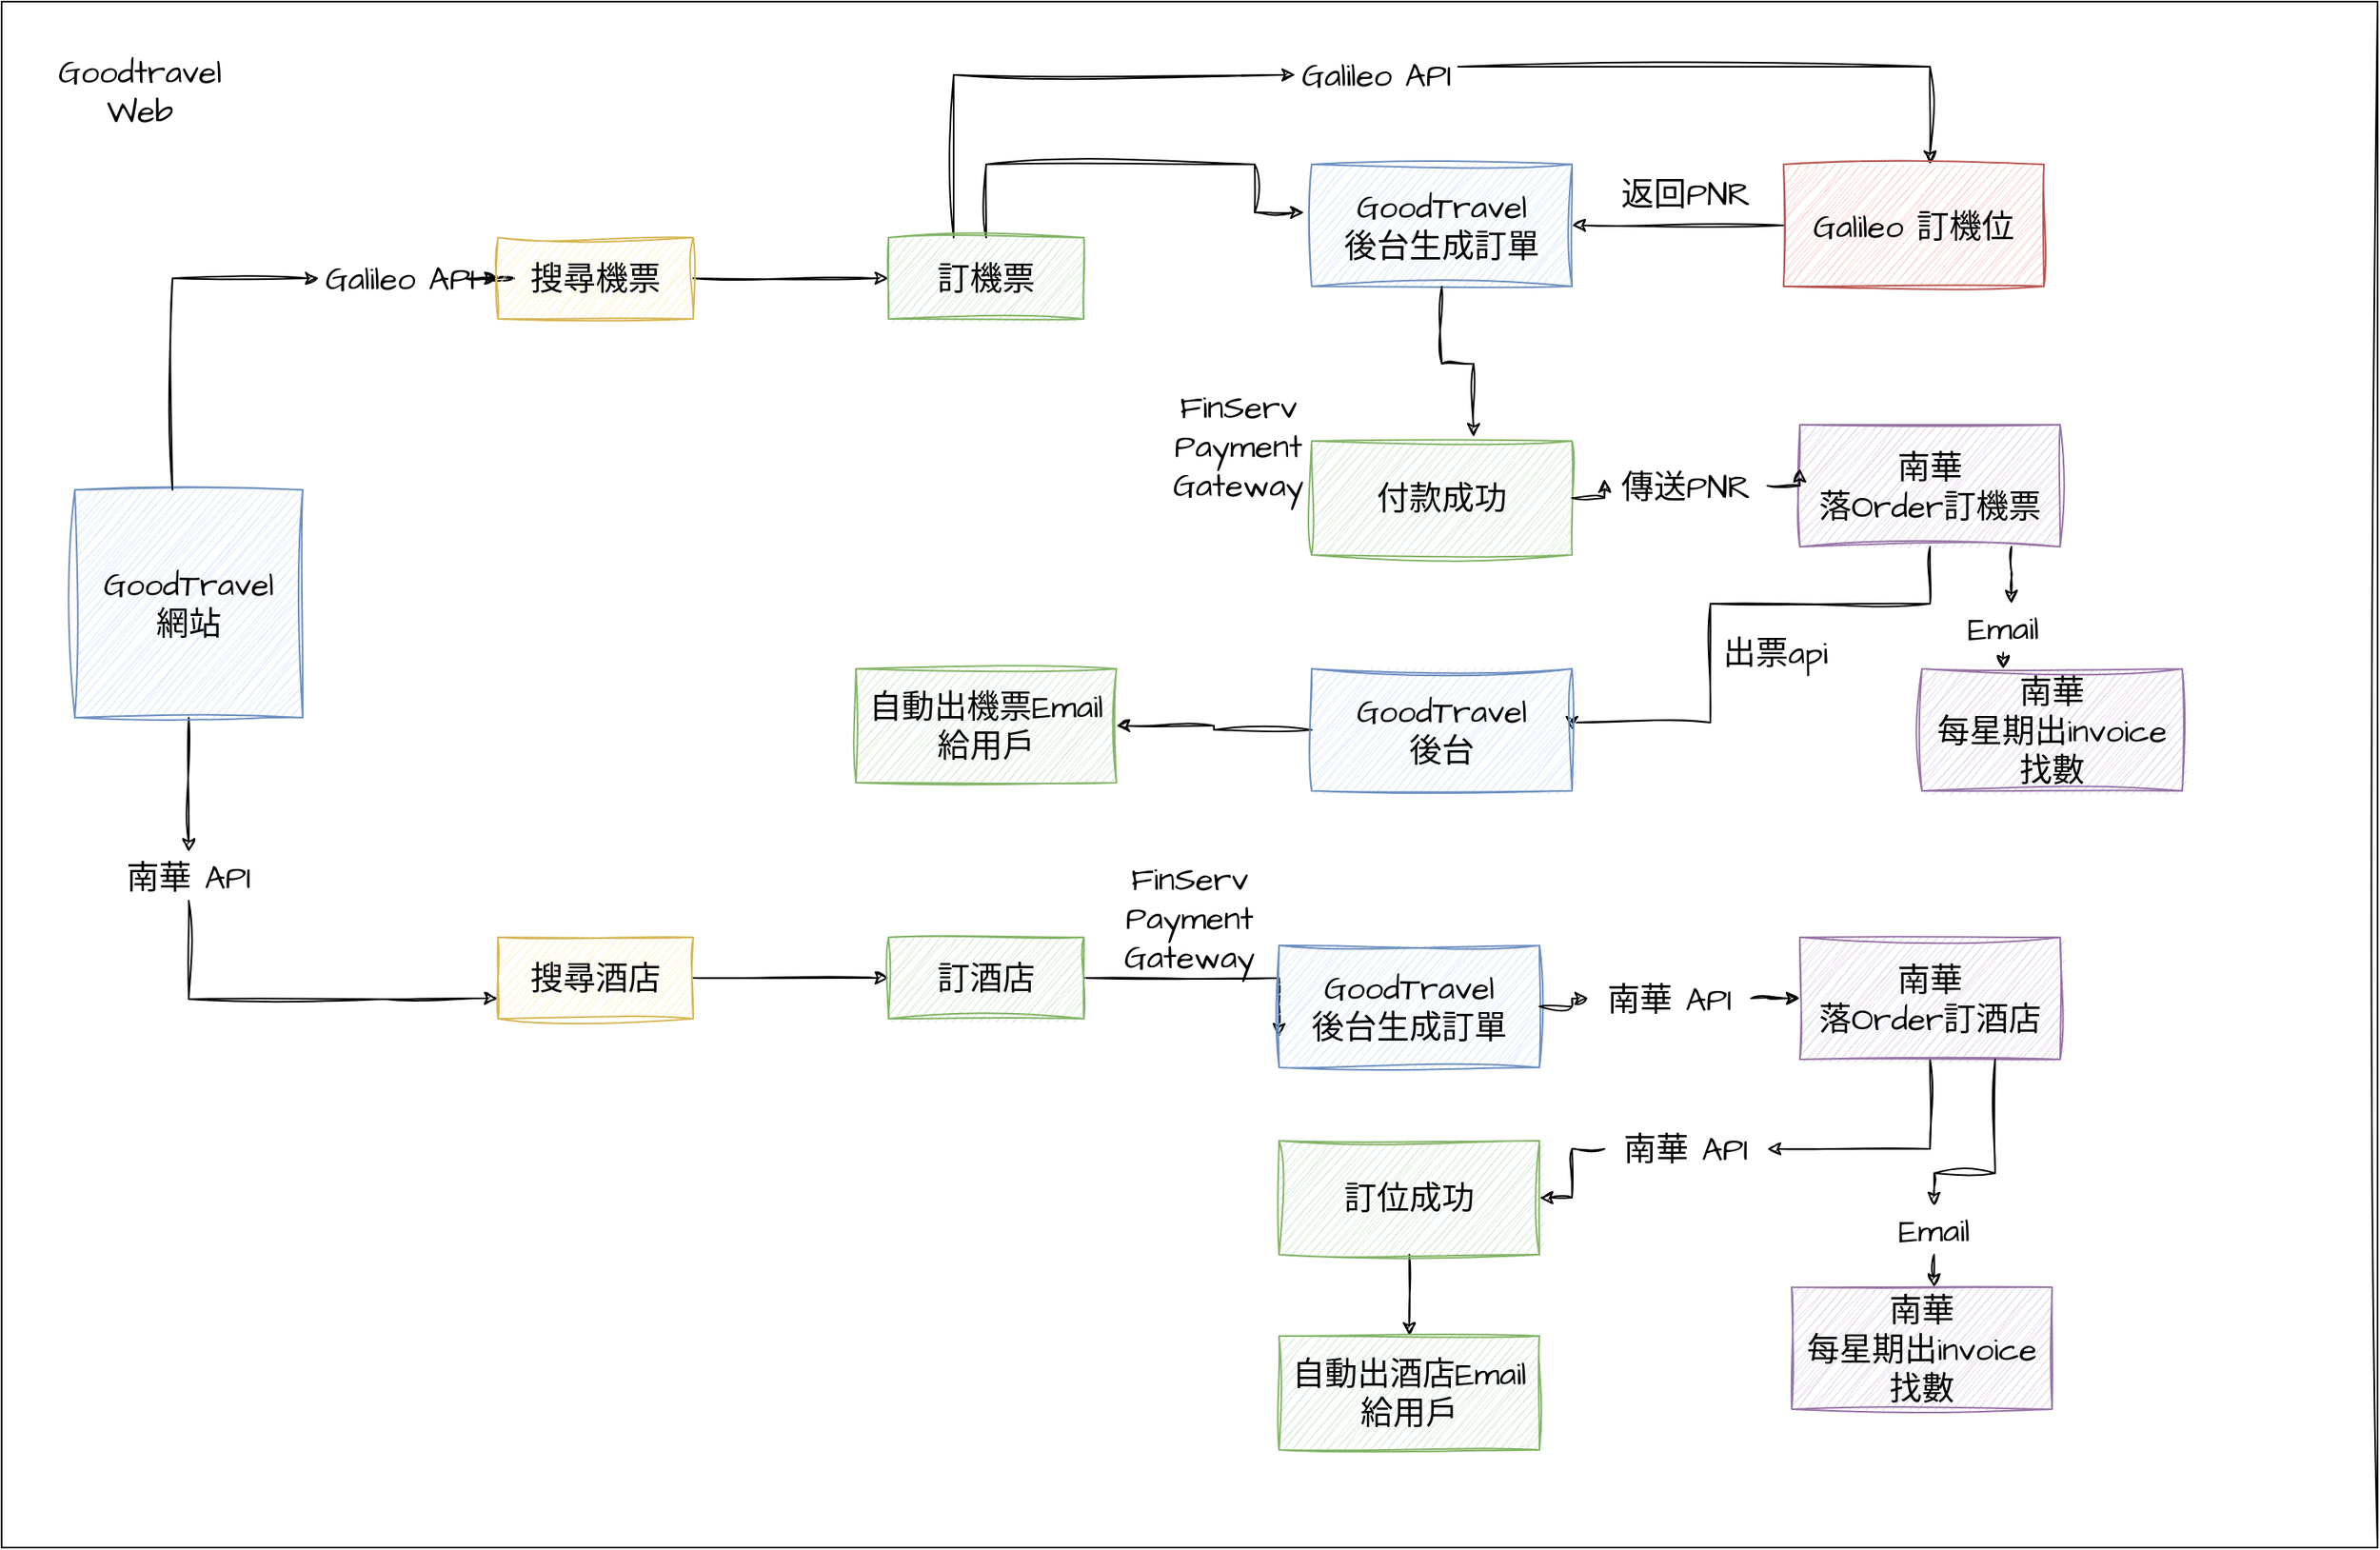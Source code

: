<mxfile version="22.1.3" type="github">
  <diagram name="Page-1" id="SrOD3sqG6qAQk4lOOv39">
    <mxGraphModel dx="2230" dy="1373" grid="1" gridSize="10" guides="1" tooltips="1" connect="1" arrows="1" fold="1" page="1" pageScale="1" pageWidth="850" pageHeight="1100" math="0" shadow="0">
      <root>
        <mxCell id="0" />
        <mxCell id="1" parent="0" />
        <mxCell id="_T38tnK4JkUB8tug089S-83" value="" style="rounded=0;whiteSpace=wrap;html=1;sketch=1;hachureGap=4;jiggle=2;curveFitting=1;fontFamily=Architects Daughter;fontSource=https%3A%2F%2Ffonts.googleapis.com%2Fcss%3Ffamily%3DArchitects%2BDaughter;fontSize=20;" parent="1" vertex="1">
          <mxGeometry x="15" y="50" width="1460" height="950" as="geometry" />
        </mxCell>
        <mxCell id="_T38tnK4JkUB8tug089S-3" style="edgeStyle=orthogonalEdgeStyle;rounded=0;sketch=1;hachureGap=4;jiggle=2;curveFitting=1;orthogonalLoop=1;jettySize=auto;html=1;fontFamily=Architects Daughter;fontSource=https%3A%2F%2Ffonts.googleapis.com%2Fcss%3Ffamily%3DArchitects%2BDaughter;fontSize=16;" parent="1" source="_T38tnK4JkUB8tug089S-4" target="_T38tnK4JkUB8tug089S-2" edge="1">
          <mxGeometry relative="1" as="geometry" />
        </mxCell>
        <mxCell id="_T38tnK4JkUB8tug089S-36" style="edgeStyle=orthogonalEdgeStyle;rounded=0;sketch=1;hachureGap=4;jiggle=2;curveFitting=1;orthogonalLoop=1;jettySize=auto;html=1;entryX=0;entryY=0.75;entryDx=0;entryDy=0;fontFamily=Architects Daughter;fontSource=https%3A%2F%2Ffonts.googleapis.com%2Fcss%3Ffamily%3DArchitects%2BDaughter;fontSize=16;" parent="1" source="_T38tnK4JkUB8tug089S-38" target="_T38tnK4JkUB8tug089S-35" edge="1">
          <mxGeometry relative="1" as="geometry">
            <Array as="points">
              <mxPoint x="130" y="663" />
              <mxPoint x="250" y="663" />
            </Array>
          </mxGeometry>
        </mxCell>
        <mxCell id="_T38tnK4JkUB8tug089S-82" style="edgeStyle=orthogonalEdgeStyle;rounded=0;sketch=1;hachureGap=4;jiggle=2;curveFitting=1;orthogonalLoop=1;jettySize=auto;html=1;fontFamily=Architects Daughter;fontSource=https%3A%2F%2Ffonts.googleapis.com%2Fcss%3Ffamily%3DArchitects%2BDaughter;fontSize=16;" parent="1" source="_T38tnK4JkUB8tug089S-1" target="_T38tnK4JkUB8tug089S-38" edge="1">
          <mxGeometry relative="1" as="geometry" />
        </mxCell>
        <mxCell id="_T38tnK4JkUB8tug089S-1" value="GoodTravel&lt;br&gt;網站" style="rounded=0;whiteSpace=wrap;html=1;sketch=1;hachureGap=4;jiggle=2;curveFitting=1;fontFamily=Architects Daughter;fontSource=https%3A%2F%2Ffonts.googleapis.com%2Fcss%3Ffamily%3DArchitects%2BDaughter;fontSize=20;fillColor=#dae8fc;strokeColor=#6c8ebf;" parent="1" vertex="1">
          <mxGeometry x="60" y="350" width="140" height="140" as="geometry" />
        </mxCell>
        <mxCell id="_T38tnK4JkUB8tug089S-6" style="edgeStyle=orthogonalEdgeStyle;rounded=0;sketch=1;hachureGap=4;jiggle=2;curveFitting=1;orthogonalLoop=1;jettySize=auto;html=1;entryX=0;entryY=0.5;entryDx=0;entryDy=0;fontFamily=Architects Daughter;fontSource=https%3A%2F%2Ffonts.googleapis.com%2Fcss%3Ffamily%3DArchitects%2BDaughter;fontSize=16;" parent="1" source="_T38tnK4JkUB8tug089S-2" target="_T38tnK4JkUB8tug089S-5" edge="1">
          <mxGeometry relative="1" as="geometry" />
        </mxCell>
        <mxCell id="_T38tnK4JkUB8tug089S-2" value="搜尋機票" style="rounded=0;whiteSpace=wrap;html=1;sketch=1;hachureGap=4;jiggle=2;curveFitting=1;fontFamily=Architects Daughter;fontSource=https%3A%2F%2Ffonts.googleapis.com%2Fcss%3Ffamily%3DArchitects%2BDaughter;fontSize=20;fillColor=#fff2cc;strokeColor=#d6b656;" parent="1" vertex="1">
          <mxGeometry x="320" y="195" width="120" height="50" as="geometry" />
        </mxCell>
        <mxCell id="_T38tnK4JkUB8tug089S-11" style="edgeStyle=orthogonalEdgeStyle;rounded=0;sketch=1;hachureGap=4;jiggle=2;curveFitting=1;orthogonalLoop=1;jettySize=auto;html=1;fontFamily=Architects Daughter;fontSource=https%3A%2F%2Ffonts.googleapis.com%2Fcss%3Ffamily%3DArchitects%2BDaughter;fontSize=16;entryX=-0.029;entryY=0.395;entryDx=0;entryDy=0;entryPerimeter=0;" parent="1" source="_T38tnK4JkUB8tug089S-5" edge="1" target="_T38tnK4JkUB8tug089S-12">
          <mxGeometry relative="1" as="geometry">
            <mxPoint x="800" y="220" as="targetPoint" />
            <Array as="points">
              <mxPoint x="620" y="150" />
              <mxPoint x="785" y="150" />
            </Array>
          </mxGeometry>
        </mxCell>
        <mxCell id="5ci3WktFbxMDCFuh7EF1-3" style="edgeStyle=orthogonalEdgeStyle;rounded=0;sketch=1;hachureGap=4;jiggle=2;curveFitting=1;orthogonalLoop=1;jettySize=auto;html=1;entryX=0;entryY=0.5;entryDx=0;entryDy=0;fontFamily=Architects Daughter;fontSource=https%3A%2F%2Ffonts.googleapis.com%2Fcss%3Ffamily%3DArchitects%2BDaughter;fontSize=16;" edge="1" parent="1" source="_T38tnK4JkUB8tug089S-5" target="_T38tnK4JkUB8tug089S-15">
          <mxGeometry relative="1" as="geometry">
            <Array as="points">
              <mxPoint x="600" y="95" />
            </Array>
          </mxGeometry>
        </mxCell>
        <mxCell id="_T38tnK4JkUB8tug089S-5" value="訂機票" style="rounded=0;whiteSpace=wrap;html=1;sketch=1;hachureGap=4;jiggle=2;curveFitting=1;fontFamily=Architects Daughter;fontSource=https%3A%2F%2Ffonts.googleapis.com%2Fcss%3Ffamily%3DArchitects%2BDaughter;fontSize=20;fillColor=#d5e8d4;strokeColor=#82b366;" parent="1" vertex="1">
          <mxGeometry x="560" y="195" width="120" height="50" as="geometry" />
        </mxCell>
        <mxCell id="_T38tnK4JkUB8tug089S-7" value="FinServ Payment Gateway" style="text;html=1;strokeColor=none;fillColor=none;align=center;verticalAlign=middle;whiteSpace=wrap;rounded=0;fontSize=20;fontFamily=Architects Daughter;" parent="1" vertex="1">
          <mxGeometry x="700" y="282.5" width="150" height="80" as="geometry" />
        </mxCell>
        <mxCell id="_T38tnK4JkUB8tug089S-50" style="edgeStyle=orthogonalEdgeStyle;rounded=0;sketch=1;hachureGap=4;jiggle=2;curveFitting=1;orthogonalLoop=1;jettySize=auto;html=1;fontFamily=Architects Daughter;fontSource=https%3A%2F%2Ffonts.googleapis.com%2Fcss%3Ffamily%3DArchitects%2BDaughter;fontSize=16;" parent="1" source="_T38tnK4JkUB8tug089S-15" target="_T38tnK4JkUB8tug089S-13" edge="1">
          <mxGeometry relative="1" as="geometry">
            <Array as="points">
              <mxPoint x="1200" y="90" />
            </Array>
          </mxGeometry>
        </mxCell>
        <mxCell id="_T38tnK4JkUB8tug089S-12" value="GoodTravel&lt;br&gt;後台生成訂單" style="rounded=0;whiteSpace=wrap;html=1;sketch=1;hachureGap=4;jiggle=2;curveFitting=1;fontFamily=Architects Daughter;fontSource=https%3A%2F%2Ffonts.googleapis.com%2Fcss%3Ffamily%3DArchitects%2BDaughter;fontSize=20;fillColor=#dae8fc;strokeColor=#6c8ebf;" parent="1" vertex="1">
          <mxGeometry x="820" y="150" width="160" height="75" as="geometry" />
        </mxCell>
        <mxCell id="5ci3WktFbxMDCFuh7EF1-5" style="edgeStyle=orthogonalEdgeStyle;rounded=0;sketch=1;hachureGap=4;jiggle=2;curveFitting=1;orthogonalLoop=1;jettySize=auto;html=1;fontFamily=Architects Daughter;fontSource=https%3A%2F%2Ffonts.googleapis.com%2Fcss%3Ffamily%3DArchitects%2BDaughter;fontSize=16;" edge="1" parent="1" source="_T38tnK4JkUB8tug089S-13" target="_T38tnK4JkUB8tug089S-12">
          <mxGeometry relative="1" as="geometry" />
        </mxCell>
        <mxCell id="_T38tnK4JkUB8tug089S-13" value="Galileo 訂機位" style="rounded=0;whiteSpace=wrap;html=1;sketch=1;hachureGap=4;jiggle=2;curveFitting=1;fontFamily=Architects Daughter;fontSource=https%3A%2F%2Ffonts.googleapis.com%2Fcss%3Ffamily%3DArchitects%2BDaughter;fontSize=20;fillColor=#f8cecc;strokeColor=#b85450;" parent="1" vertex="1">
          <mxGeometry x="1110" y="150" width="160" height="75" as="geometry" />
        </mxCell>
        <mxCell id="_T38tnK4JkUB8tug089S-23" value="自動出機票Email&lt;br&gt;給用戶" style="rounded=0;whiteSpace=wrap;html=1;sketch=1;hachureGap=4;jiggle=2;curveFitting=1;fontFamily=Architects Daughter;fontSource=https%3A%2F%2Ffonts.googleapis.com%2Fcss%3Ffamily%3DArchitects%2BDaughter;fontSize=20;fillColor=#d5e8d4;strokeColor=#82b366;" parent="1" vertex="1">
          <mxGeometry x="540" y="460" width="160" height="70" as="geometry" />
        </mxCell>
        <mxCell id="_T38tnK4JkUB8tug089S-25" style="edgeStyle=orthogonalEdgeStyle;rounded=0;sketch=1;hachureGap=4;jiggle=2;curveFitting=1;orthogonalLoop=1;jettySize=auto;html=1;exitX=0.5;exitY=1;exitDx=0;exitDy=0;fontFamily=Architects Daughter;fontSource=https%3A%2F%2Ffonts.googleapis.com%2Fcss%3Ffamily%3DArchitects%2BDaughter;fontSize=16;" parent="1" source="_T38tnK4JkUB8tug089S-23" target="_T38tnK4JkUB8tug089S-23" edge="1">
          <mxGeometry relative="1" as="geometry" />
        </mxCell>
        <mxCell id="_T38tnK4JkUB8tug089S-30" value="" style="edgeStyle=orthogonalEdgeStyle;rounded=0;sketch=1;hachureGap=4;jiggle=2;curveFitting=1;orthogonalLoop=1;jettySize=auto;html=1;fontFamily=Architects Daughter;fontSource=https%3A%2F%2Ffonts.googleapis.com%2Fcss%3Ffamily%3DArchitects%2BDaughter;fontSize=16;" parent="1" source="_T38tnK4JkUB8tug089S-32" target="_T38tnK4JkUB8tug089S-29" edge="1">
          <mxGeometry relative="1" as="geometry">
            <Array as="points">
              <mxPoint x="1200" y="430" />
              <mxPoint x="1200" y="430" />
            </Array>
          </mxGeometry>
        </mxCell>
        <mxCell id="5ci3WktFbxMDCFuh7EF1-10" style="edgeStyle=orthogonalEdgeStyle;rounded=0;sketch=1;hachureGap=4;jiggle=2;curveFitting=1;orthogonalLoop=1;jettySize=auto;html=1;entryX=1;entryY=0.5;entryDx=0;entryDy=0;fontFamily=Architects Daughter;fontSource=https%3A%2F%2Ffonts.googleapis.com%2Fcss%3Ffamily%3DArchitects%2BDaughter;fontSize=16;" edge="1" parent="1" source="_T38tnK4JkUB8tug089S-26" target="5ci3WktFbxMDCFuh7EF1-9">
          <mxGeometry relative="1" as="geometry">
            <Array as="points">
              <mxPoint x="1200" y="420" />
              <mxPoint x="1065" y="420" />
              <mxPoint x="1065" y="493" />
            </Array>
          </mxGeometry>
        </mxCell>
        <mxCell id="_T38tnK4JkUB8tug089S-26" value="南華&lt;br&gt;落Order訂機票" style="rounded=0;whiteSpace=wrap;html=1;sketch=1;hachureGap=4;jiggle=2;curveFitting=1;fontFamily=Architects Daughter;fontSource=https%3A%2F%2Ffonts.googleapis.com%2Fcss%3Ffamily%3DArchitects%2BDaughter;fontSize=20;fillColor=#e1d5e7;strokeColor=#9673a6;" parent="1" vertex="1">
          <mxGeometry x="1120" y="310" width="160" height="75" as="geometry" />
        </mxCell>
        <mxCell id="_T38tnK4JkUB8tug089S-29" value="南華&lt;br&gt;每星期出invoice 找數" style="rounded=0;whiteSpace=wrap;html=1;sketch=1;hachureGap=4;jiggle=2;curveFitting=1;fontFamily=Architects Daughter;fontSource=https%3A%2F%2Ffonts.googleapis.com%2Fcss%3Ffamily%3DArchitects%2BDaughter;fontSize=20;fillColor=#e1d5e7;strokeColor=#9673a6;" parent="1" vertex="1">
          <mxGeometry x="1195" y="460" width="160" height="75" as="geometry" />
        </mxCell>
        <mxCell id="_T38tnK4JkUB8tug089S-39" style="edgeStyle=orthogonalEdgeStyle;rounded=0;sketch=1;hachureGap=4;jiggle=2;curveFitting=1;orthogonalLoop=1;jettySize=auto;html=1;fontFamily=Architects Daughter;fontSource=https%3A%2F%2Ffonts.googleapis.com%2Fcss%3Ffamily%3DArchitects%2BDaughter;fontSize=16;" parent="1" source="_T38tnK4JkUB8tug089S-35" target="_T38tnK4JkUB8tug089S-37" edge="1">
          <mxGeometry relative="1" as="geometry" />
        </mxCell>
        <mxCell id="_T38tnK4JkUB8tug089S-35" value="搜尋酒店" style="rounded=0;whiteSpace=wrap;html=1;sketch=1;hachureGap=4;jiggle=2;curveFitting=1;fontFamily=Architects Daughter;fontSource=https%3A%2F%2Ffonts.googleapis.com%2Fcss%3Ffamily%3DArchitects%2BDaughter;fontSize=20;fillColor=#fff2cc;strokeColor=#d6b656;" parent="1" vertex="1">
          <mxGeometry x="320" y="625" width="120" height="50" as="geometry" />
        </mxCell>
        <mxCell id="_T38tnK4JkUB8tug089S-41" style="edgeStyle=orthogonalEdgeStyle;rounded=0;sketch=1;hachureGap=4;jiggle=2;curveFitting=1;orthogonalLoop=1;jettySize=auto;html=1;entryX=0;entryY=0.75;entryDx=0;entryDy=0;fontFamily=Architects Daughter;fontSource=https%3A%2F%2Ffonts.googleapis.com%2Fcss%3Ffamily%3DArchitects%2BDaughter;fontSize=16;" parent="1" source="_T38tnK4JkUB8tug089S-37" target="_T38tnK4JkUB8tug089S-40" edge="1">
          <mxGeometry relative="1" as="geometry">
            <Array as="points">
              <mxPoint x="800" y="650" />
            </Array>
          </mxGeometry>
        </mxCell>
        <mxCell id="_T38tnK4JkUB8tug089S-37" value="訂酒店" style="rounded=0;whiteSpace=wrap;html=1;sketch=1;hachureGap=4;jiggle=2;curveFitting=1;fontFamily=Architects Daughter;fontSource=https%3A%2F%2Ffonts.googleapis.com%2Fcss%3Ffamily%3DArchitects%2BDaughter;fontSize=20;fillColor=#d5e8d4;strokeColor=#82b366;" parent="1" vertex="1">
          <mxGeometry x="560" y="625" width="120" height="50" as="geometry" />
        </mxCell>
        <mxCell id="_T38tnK4JkUB8tug089S-40" value="GoodTravel&lt;br&gt;後台生成訂單" style="rounded=0;whiteSpace=wrap;html=1;sketch=1;hachureGap=4;jiggle=2;curveFitting=1;fontFamily=Architects Daughter;fontSource=https%3A%2F%2Ffonts.googleapis.com%2Fcss%3Ffamily%3DArchitects%2BDaughter;fontSize=20;fillColor=#dae8fc;strokeColor=#6c8ebf;" parent="1" vertex="1">
          <mxGeometry x="800" y="630" width="160" height="75" as="geometry" />
        </mxCell>
        <mxCell id="_T38tnK4JkUB8tug089S-42" value="FinServ Payment Gateway" style="text;html=1;strokeColor=none;fillColor=none;align=center;verticalAlign=middle;whiteSpace=wrap;rounded=0;fontSize=20;fontFamily=Architects Daughter;" parent="1" vertex="1">
          <mxGeometry x="670" y="572.5" width="150" height="80" as="geometry" />
        </mxCell>
        <mxCell id="_T38tnK4JkUB8tug089S-70" style="edgeStyle=orthogonalEdgeStyle;rounded=0;sketch=1;hachureGap=4;jiggle=2;curveFitting=1;orthogonalLoop=1;jettySize=auto;html=1;entryX=1;entryY=0.5;entryDx=0;entryDy=0;fontFamily=Architects Daughter;fontSource=https%3A%2F%2Ffonts.googleapis.com%2Fcss%3Ffamily%3DArchitects%2BDaughter;fontSize=16;" parent="1" source="_T38tnK4JkUB8tug089S-72" target="_T38tnK4JkUB8tug089S-68" edge="1">
          <mxGeometry relative="1" as="geometry">
            <Array as="points" />
          </mxGeometry>
        </mxCell>
        <mxCell id="_T38tnK4JkUB8tug089S-75" style="edgeStyle=orthogonalEdgeStyle;rounded=0;sketch=1;hachureGap=4;jiggle=2;curveFitting=1;orthogonalLoop=1;jettySize=auto;html=1;fontFamily=Architects Daughter;fontSource=https%3A%2F%2Ffonts.googleapis.com%2Fcss%3Ffamily%3DArchitects%2BDaughter;fontSize=16;" parent="1" source="_T38tnK4JkUB8tug089S-45" target="_T38tnK4JkUB8tug089S-72" edge="1">
          <mxGeometry relative="1" as="geometry">
            <Array as="points">
              <mxPoint x="1200" y="755" />
            </Array>
          </mxGeometry>
        </mxCell>
        <mxCell id="_T38tnK4JkUB8tug089S-45" value="南華&lt;br&gt;落Order訂酒店" style="rounded=0;whiteSpace=wrap;html=1;sketch=1;hachureGap=4;jiggle=2;curveFitting=1;fontFamily=Architects Daughter;fontSource=https%3A%2F%2Ffonts.googleapis.com%2Fcss%3Ffamily%3DArchitects%2BDaughter;fontSize=20;fillColor=#e1d5e7;strokeColor=#9673a6;" parent="1" vertex="1">
          <mxGeometry x="1120" y="625" width="160" height="75" as="geometry" />
        </mxCell>
        <mxCell id="_T38tnK4JkUB8tug089S-49" value="付款成功" style="rounded=0;whiteSpace=wrap;html=1;sketch=1;hachureGap=4;jiggle=2;curveFitting=1;fontFamily=Architects Daughter;fontSource=https%3A%2F%2Ffonts.googleapis.com%2Fcss%3Ffamily%3DArchitects%2BDaughter;fontSize=20;fillColor=#d5e8d4;strokeColor=#82b366;" parent="1" vertex="1">
          <mxGeometry x="820" y="320" width="160" height="70" as="geometry" />
        </mxCell>
        <mxCell id="_T38tnK4JkUB8tug089S-55" style="edgeStyle=orthogonalEdgeStyle;rounded=0;sketch=1;hachureGap=4;jiggle=2;curveFitting=1;orthogonalLoop=1;jettySize=auto;html=1;entryX=-0.006;entryY=0.36;entryDx=0;entryDy=0;entryPerimeter=0;fontFamily=Architects Daughter;fontSource=https%3A%2F%2Ffonts.googleapis.com%2Fcss%3Ffamily%3DArchitects%2BDaughter;fontSize=16;" parent="1" source="_T38tnK4JkUB8tug089S-31" target="_T38tnK4JkUB8tug089S-26" edge="1">
          <mxGeometry relative="1" as="geometry" />
        </mxCell>
        <mxCell id="_T38tnK4JkUB8tug089S-56" value="" style="edgeStyle=orthogonalEdgeStyle;rounded=0;sketch=1;hachureGap=4;jiggle=2;curveFitting=1;orthogonalLoop=1;jettySize=auto;html=1;entryX=-0.006;entryY=0.36;entryDx=0;entryDy=0;entryPerimeter=0;fontFamily=Architects Daughter;fontSource=https%3A%2F%2Ffonts.googleapis.com%2Fcss%3Ffamily%3DArchitects%2BDaughter;fontSize=16;" parent="1" source="_T38tnK4JkUB8tug089S-49" target="_T38tnK4JkUB8tug089S-31" edge="1">
          <mxGeometry relative="1" as="geometry">
            <mxPoint x="960" y="355" as="sourcePoint" />
            <mxPoint x="1119" y="337" as="targetPoint" />
          </mxGeometry>
        </mxCell>
        <mxCell id="_T38tnK4JkUB8tug089S-31" value="傳送PNR" style="text;html=1;strokeColor=none;fillColor=none;align=center;verticalAlign=middle;whiteSpace=wrap;rounded=0;fontSize=20;fontFamily=Architects Daughter;" parent="1" vertex="1">
          <mxGeometry x="1000" y="332.5" width="100" height="30" as="geometry" />
        </mxCell>
        <mxCell id="_T38tnK4JkUB8tug089S-15" value="Galileo API" style="text;html=1;strokeColor=none;fillColor=none;align=center;verticalAlign=middle;whiteSpace=wrap;rounded=0;fontSize=20;fontFamily=Architects Daughter;" parent="1" vertex="1">
          <mxGeometry x="810" y="80" width="100" height="30" as="geometry" />
        </mxCell>
        <mxCell id="_T38tnK4JkUB8tug089S-58" value="" style="edgeStyle=orthogonalEdgeStyle;rounded=0;sketch=1;hachureGap=4;jiggle=2;curveFitting=1;orthogonalLoop=1;jettySize=auto;html=1;fontFamily=Architects Daughter;fontSource=https%3A%2F%2Ffonts.googleapis.com%2Fcss%3Ffamily%3DArchitects%2BDaughter;fontSize=16;" parent="1" source="_T38tnK4JkUB8tug089S-1" target="_T38tnK4JkUB8tug089S-4" edge="1">
          <mxGeometry relative="1" as="geometry">
            <mxPoint x="200" y="220" as="sourcePoint" />
            <mxPoint x="320" y="220" as="targetPoint" />
            <Array as="points">
              <mxPoint x="120" y="220" />
            </Array>
          </mxGeometry>
        </mxCell>
        <mxCell id="_T38tnK4JkUB8tug089S-4" value="Galileo API" style="text;html=1;strokeColor=none;fillColor=none;align=center;verticalAlign=middle;whiteSpace=wrap;rounded=0;fontSize=20;fontFamily=Architects Daughter;" parent="1" vertex="1">
          <mxGeometry x="210" y="205" width="100" height="30" as="geometry" />
        </mxCell>
        <mxCell id="_T38tnK4JkUB8tug089S-63" value="" style="edgeStyle=orthogonalEdgeStyle;rounded=0;sketch=1;hachureGap=4;jiggle=2;curveFitting=1;orthogonalLoop=1;jettySize=auto;html=1;fontFamily=Architects Daughter;fontSource=https%3A%2F%2Ffonts.googleapis.com%2Fcss%3Ffamily%3DArchitects%2BDaughter;fontSize=16;" parent="1" source="_T38tnK4JkUB8tug089S-26" target="_T38tnK4JkUB8tug089S-32" edge="1">
          <mxGeometry relative="1" as="geometry">
            <mxPoint x="1200" y="385" as="sourcePoint" />
            <mxPoint x="1200" y="460" as="targetPoint" />
            <Array as="points">
              <mxPoint x="1250" y="400" />
              <mxPoint x="1250" y="400" />
            </Array>
          </mxGeometry>
        </mxCell>
        <mxCell id="_T38tnK4JkUB8tug089S-32" value="Email" style="text;html=1;strokeColor=none;fillColor=none;align=center;verticalAlign=middle;whiteSpace=wrap;rounded=0;fontSize=20;fontFamily=Architects Daughter;" parent="1" vertex="1">
          <mxGeometry x="1195" y="420" width="100" height="30" as="geometry" />
        </mxCell>
        <mxCell id="_T38tnK4JkUB8tug089S-64" value="" style="edgeStyle=orthogonalEdgeStyle;rounded=0;sketch=1;hachureGap=4;jiggle=2;curveFitting=1;orthogonalLoop=1;jettySize=auto;html=1;fontFamily=Architects Daughter;fontSource=https%3A%2F%2Ffonts.googleapis.com%2Fcss%3Ffamily%3DArchitects%2BDaughter;fontSize=16;" parent="1" source="_T38tnK4JkUB8tug089S-40" target="_T38tnK4JkUB8tug089S-43" edge="1">
          <mxGeometry relative="1" as="geometry">
            <mxPoint x="960" y="588" as="sourcePoint" />
            <mxPoint x="1120" y="640" as="targetPoint" />
            <Array as="points" />
          </mxGeometry>
        </mxCell>
        <mxCell id="_T38tnK4JkUB8tug089S-67" value="" style="edgeStyle=orthogonalEdgeStyle;rounded=0;sketch=1;hachureGap=4;jiggle=2;curveFitting=1;orthogonalLoop=1;jettySize=auto;html=1;fontFamily=Architects Daughter;fontSource=https%3A%2F%2Ffonts.googleapis.com%2Fcss%3Ffamily%3DArchitects%2BDaughter;fontSize=16;" parent="1" source="_T38tnK4JkUB8tug089S-43" target="_T38tnK4JkUB8tug089S-45" edge="1">
          <mxGeometry relative="1" as="geometry" />
        </mxCell>
        <mxCell id="_T38tnK4JkUB8tug089S-43" value="南華 API" style="text;html=1;strokeColor=none;fillColor=none;align=center;verticalAlign=middle;whiteSpace=wrap;rounded=0;fontSize=20;fontFamily=Architects Daughter;" parent="1" vertex="1">
          <mxGeometry x="990" y="647.5" width="100" height="30" as="geometry" />
        </mxCell>
        <mxCell id="_T38tnK4JkUB8tug089S-38" value="南華 API" style="text;html=1;strokeColor=none;fillColor=none;align=center;verticalAlign=middle;whiteSpace=wrap;rounded=0;fontSize=20;fontFamily=Architects Daughter;" parent="1" vertex="1">
          <mxGeometry x="80" y="572.5" width="100" height="30" as="geometry" />
        </mxCell>
        <mxCell id="_T38tnK4JkUB8tug089S-76" style="edgeStyle=orthogonalEdgeStyle;rounded=0;sketch=1;hachureGap=4;jiggle=2;curveFitting=1;orthogonalLoop=1;jettySize=auto;html=1;fontFamily=Architects Daughter;fontSource=https%3A%2F%2Ffonts.googleapis.com%2Fcss%3Ffamily%3DArchitects%2BDaughter;fontSize=16;" parent="1" source="_T38tnK4JkUB8tug089S-68" target="_T38tnK4JkUB8tug089S-69" edge="1">
          <mxGeometry relative="1" as="geometry" />
        </mxCell>
        <mxCell id="_T38tnK4JkUB8tug089S-68" value="訂位成功" style="rounded=0;whiteSpace=wrap;html=1;sketch=1;hachureGap=4;jiggle=2;curveFitting=1;fontFamily=Architects Daughter;fontSource=https%3A%2F%2Ffonts.googleapis.com%2Fcss%3Ffamily%3DArchitects%2BDaughter;fontSize=20;fillColor=#d5e8d4;strokeColor=#82b366;" parent="1" vertex="1">
          <mxGeometry x="800" y="750" width="160" height="70" as="geometry" />
        </mxCell>
        <mxCell id="_T38tnK4JkUB8tug089S-69" value="自動出酒店Email&lt;br&gt;給用戶" style="rounded=0;whiteSpace=wrap;html=1;sketch=1;hachureGap=4;jiggle=2;curveFitting=1;fontFamily=Architects Daughter;fontSource=https%3A%2F%2Ffonts.googleapis.com%2Fcss%3Ffamily%3DArchitects%2BDaughter;fontSize=20;fillColor=#d5e8d4;strokeColor=#82b366;" parent="1" vertex="1">
          <mxGeometry x="800" y="870" width="160" height="70" as="geometry" />
        </mxCell>
        <mxCell id="_T38tnK4JkUB8tug089S-72" value="南華 API" style="text;html=1;strokeColor=none;fillColor=none;align=center;verticalAlign=middle;whiteSpace=wrap;rounded=0;fontSize=20;fontFamily=Architects Daughter;" parent="1" vertex="1">
          <mxGeometry x="1000" y="740" width="100" height="30" as="geometry" />
        </mxCell>
        <mxCell id="_T38tnK4JkUB8tug089S-77" value="" style="edgeStyle=orthogonalEdgeStyle;rounded=0;sketch=1;hachureGap=4;jiggle=2;curveFitting=1;orthogonalLoop=1;jettySize=auto;html=1;fontFamily=Architects Daughter;fontSource=https%3A%2F%2Ffonts.googleapis.com%2Fcss%3Ffamily%3DArchitects%2BDaughter;fontSize=16;" parent="1" source="_T38tnK4JkUB8tug089S-79" target="_T38tnK4JkUB8tug089S-78" edge="1">
          <mxGeometry relative="1" as="geometry">
            <Array as="points">
              <mxPoint x="1195" y="810" />
              <mxPoint x="1195" y="810" />
            </Array>
          </mxGeometry>
        </mxCell>
        <mxCell id="_T38tnK4JkUB8tug089S-78" value="南華&lt;br&gt;每星期出invoice 找數" style="rounded=0;whiteSpace=wrap;html=1;sketch=1;hachureGap=4;jiggle=2;curveFitting=1;fontFamily=Architects Daughter;fontSource=https%3A%2F%2Ffonts.googleapis.com%2Fcss%3Ffamily%3DArchitects%2BDaughter;fontSize=20;fillColor=#e1d5e7;strokeColor=#9673a6;" parent="1" vertex="1">
          <mxGeometry x="1115" y="840" width="160" height="75" as="geometry" />
        </mxCell>
        <mxCell id="_T38tnK4JkUB8tug089S-81" value="" style="edgeStyle=orthogonalEdgeStyle;rounded=0;sketch=1;hachureGap=4;jiggle=2;curveFitting=1;orthogonalLoop=1;jettySize=auto;html=1;fontFamily=Architects Daughter;fontSource=https%3A%2F%2Ffonts.googleapis.com%2Fcss%3Ffamily%3DArchitects%2BDaughter;fontSize=16;" parent="1" source="_T38tnK4JkUB8tug089S-45" target="_T38tnK4JkUB8tug089S-79" edge="1">
          <mxGeometry relative="1" as="geometry">
            <mxPoint x="1240" y="700" as="sourcePoint" />
            <mxPoint x="1195" y="840" as="targetPoint" />
            <Array as="points">
              <mxPoint x="1240" y="770" />
            </Array>
          </mxGeometry>
        </mxCell>
        <mxCell id="_T38tnK4JkUB8tug089S-79" value="Email" style="text;html=1;strokeColor=none;fillColor=none;align=center;verticalAlign=middle;whiteSpace=wrap;rounded=0;fontSize=20;fontFamily=Architects Daughter;" parent="1" vertex="1">
          <mxGeometry x="1150" y="790" width="105" height="30" as="geometry" />
        </mxCell>
        <mxCell id="_T38tnK4JkUB8tug089S-86" value="Goodtravel Web" style="text;html=1;strokeColor=none;fillColor=none;align=center;verticalAlign=middle;whiteSpace=wrap;rounded=0;fontSize=20;fontFamily=Architects Daughter;" parent="1" vertex="1">
          <mxGeometry x="70" y="90" width="60" height="30" as="geometry" />
        </mxCell>
        <mxCell id="5ci3WktFbxMDCFuh7EF1-6" value="返回PNR" style="text;html=1;strokeColor=none;fillColor=none;align=center;verticalAlign=middle;whiteSpace=wrap;rounded=0;fontSize=20;fontFamily=Architects Daughter;" vertex="1" parent="1">
          <mxGeometry x="975" y="150" width="150" height="35" as="geometry" />
        </mxCell>
        <mxCell id="5ci3WktFbxMDCFuh7EF1-7" style="edgeStyle=orthogonalEdgeStyle;rounded=0;sketch=1;hachureGap=4;jiggle=2;curveFitting=1;orthogonalLoop=1;jettySize=auto;html=1;entryX=0.622;entryY=-0.035;entryDx=0;entryDy=0;entryPerimeter=0;fontFamily=Architects Daughter;fontSource=https%3A%2F%2Ffonts.googleapis.com%2Fcss%3Ffamily%3DArchitects%2BDaughter;fontSize=16;" edge="1" parent="1" source="_T38tnK4JkUB8tug089S-12" target="_T38tnK4JkUB8tug089S-49">
          <mxGeometry relative="1" as="geometry" />
        </mxCell>
        <mxCell id="5ci3WktFbxMDCFuh7EF1-11" style="edgeStyle=orthogonalEdgeStyle;rounded=0;sketch=1;hachureGap=4;jiggle=2;curveFitting=1;orthogonalLoop=1;jettySize=auto;html=1;fontFamily=Architects Daughter;fontSource=https%3A%2F%2Ffonts.googleapis.com%2Fcss%3Ffamily%3DArchitects%2BDaughter;fontSize=16;" edge="1" parent="1" source="5ci3WktFbxMDCFuh7EF1-9" target="_T38tnK4JkUB8tug089S-23">
          <mxGeometry relative="1" as="geometry" />
        </mxCell>
        <mxCell id="5ci3WktFbxMDCFuh7EF1-9" value="GoodTravel&lt;br&gt;後台" style="rounded=0;whiteSpace=wrap;html=1;sketch=1;hachureGap=4;jiggle=2;curveFitting=1;fontFamily=Architects Daughter;fontSource=https%3A%2F%2Ffonts.googleapis.com%2Fcss%3Ffamily%3DArchitects%2BDaughter;fontSize=20;fillColor=#dae8fc;strokeColor=#6c8ebf;" vertex="1" parent="1">
          <mxGeometry x="820" y="460" width="160" height="75" as="geometry" />
        </mxCell>
        <mxCell id="5ci3WktFbxMDCFuh7EF1-12" value="出票api" style="text;html=1;strokeColor=none;fillColor=none;align=center;verticalAlign=middle;whiteSpace=wrap;rounded=0;fontSize=20;fontFamily=Architects Daughter;" vertex="1" parent="1">
          <mxGeometry x="1055" y="435" width="100" height="30" as="geometry" />
        </mxCell>
      </root>
    </mxGraphModel>
  </diagram>
</mxfile>
